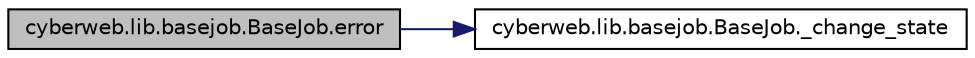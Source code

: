digraph G
{
  edge [fontname="Helvetica",fontsize="10",labelfontname="Helvetica",labelfontsize="10"];
  node [fontname="Helvetica",fontsize="10",shape=record];
  rankdir="LR";
  Node1 [label="cyberweb.lib.basejob.BaseJob.error",height=0.2,width=0.4,color="black", fillcolor="grey75", style="filled" fontcolor="black"];
  Node1 -> Node2 [color="midnightblue",fontsize="10",style="solid",fontname="Helvetica"];
  Node2 [label="cyberweb.lib.basejob.BaseJob._change_state",height=0.2,width=0.4,color="black", fillcolor="white", style="filled",URL="$classcyberweb_1_1lib_1_1basejob_1_1_base_job.html#a37190af0019969312357113aef8c9fea"];
}
